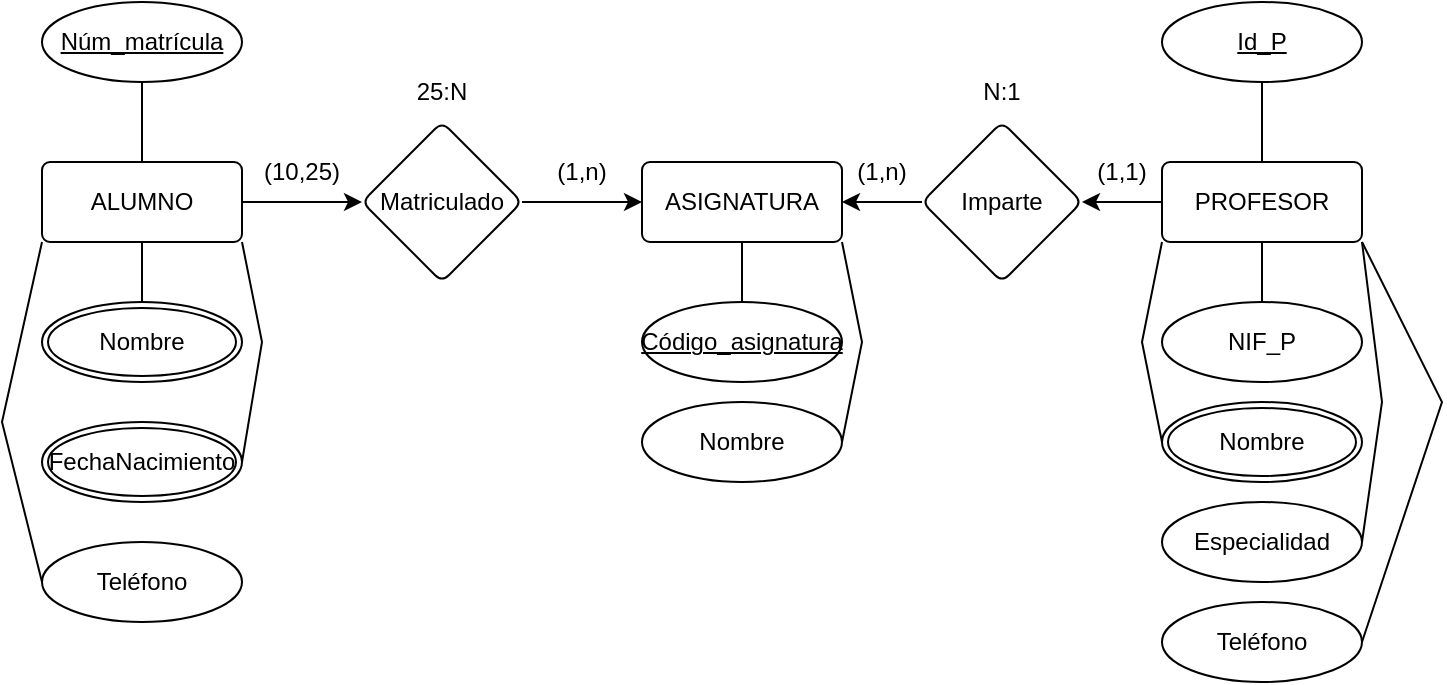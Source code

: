 <mxfile version="21.7.4" type="device">
  <diagram name="Página-1" id="hp06F0hcdOHq-Tfwax9x">
    <mxGraphModel dx="961" dy="523" grid="1" gridSize="10" guides="1" tooltips="1" connect="1" arrows="1" fold="1" page="1" pageScale="1" pageWidth="827" pageHeight="1169" background="#FFFFFF" math="0" shadow="0">
      <root>
        <mxCell id="0" />
        <mxCell id="1" parent="0" />
        <mxCell id="K7tJ-Tr-_UFdATrMyKIE-4" value="" style="edgeStyle=orthogonalEdgeStyle;rounded=0;orthogonalLoop=1;jettySize=auto;html=1;" edge="1" parent="1" source="K7tJ-Tr-_UFdATrMyKIE-5" target="K7tJ-Tr-_UFdATrMyKIE-2">
          <mxGeometry relative="1" as="geometry" />
        </mxCell>
        <mxCell id="K7tJ-Tr-_UFdATrMyKIE-1" value="ALUMNO" style="rounded=1;arcSize=10;whiteSpace=wrap;html=1;align=center;" vertex="1" parent="1">
          <mxGeometry x="50" y="270" width="100" height="40" as="geometry" />
        </mxCell>
        <mxCell id="K7tJ-Tr-_UFdATrMyKIE-2" value="ASIGNATURA" style="rounded=1;arcSize=10;whiteSpace=wrap;html=1;align=center;" vertex="1" parent="1">
          <mxGeometry x="350" y="270" width="100" height="40" as="geometry" />
        </mxCell>
        <mxCell id="K7tJ-Tr-_UFdATrMyKIE-10" value="" style="edgeStyle=orthogonalEdgeStyle;rounded=0;orthogonalLoop=1;jettySize=auto;html=1;" edge="1" parent="1" source="K7tJ-Tr-_UFdATrMyKIE-3" target="K7tJ-Tr-_UFdATrMyKIE-9">
          <mxGeometry relative="1" as="geometry" />
        </mxCell>
        <mxCell id="K7tJ-Tr-_UFdATrMyKIE-3" value="PROFESOR" style="rounded=1;arcSize=10;whiteSpace=wrap;html=1;align=center;" vertex="1" parent="1">
          <mxGeometry x="610" y="270" width="100" height="40" as="geometry" />
        </mxCell>
        <mxCell id="K7tJ-Tr-_UFdATrMyKIE-7" value="" style="edgeStyle=orthogonalEdgeStyle;rounded=0;orthogonalLoop=1;jettySize=auto;html=1;" edge="1" parent="1" source="K7tJ-Tr-_UFdATrMyKIE-1" target="K7tJ-Tr-_UFdATrMyKIE-5">
          <mxGeometry relative="1" as="geometry">
            <mxPoint x="220" y="290" as="sourcePoint" />
            <mxPoint x="364" y="290" as="targetPoint" />
          </mxGeometry>
        </mxCell>
        <mxCell id="K7tJ-Tr-_UFdATrMyKIE-5" value="Matriculado" style="rhombus;whiteSpace=wrap;html=1;rounded=1;arcSize=10;" vertex="1" parent="1">
          <mxGeometry x="210" y="250" width="80" height="80" as="geometry" />
        </mxCell>
        <mxCell id="K7tJ-Tr-_UFdATrMyKIE-11" value="" style="edgeStyle=orthogonalEdgeStyle;rounded=0;orthogonalLoop=1;jettySize=auto;html=1;" edge="1" parent="1" source="K7tJ-Tr-_UFdATrMyKIE-9" target="K7tJ-Tr-_UFdATrMyKIE-2">
          <mxGeometry relative="1" as="geometry" />
        </mxCell>
        <mxCell id="K7tJ-Tr-_UFdATrMyKIE-9" value="Imparte" style="rhombus;whiteSpace=wrap;html=1;rounded=1;arcSize=10;" vertex="1" parent="1">
          <mxGeometry x="490" y="250" width="80" height="80" as="geometry" />
        </mxCell>
        <mxCell id="K7tJ-Tr-_UFdATrMyKIE-12" value="Código_asignatura" style="ellipse;whiteSpace=wrap;html=1;align=center;fontStyle=4;" vertex="1" parent="1">
          <mxGeometry x="350" y="340" width="100" height="40" as="geometry" />
        </mxCell>
        <mxCell id="K7tJ-Tr-_UFdATrMyKIE-15" value="" style="endArrow=none;html=1;rounded=0;entryX=1;entryY=0.5;entryDx=0;entryDy=0;exitX=1;exitY=1;exitDx=0;exitDy=0;" edge="1" parent="1" source="K7tJ-Tr-_UFdATrMyKIE-2" target="K7tJ-Tr-_UFdATrMyKIE-21">
          <mxGeometry relative="1" as="geometry">
            <mxPoint x="340" y="240" as="sourcePoint" />
            <mxPoint x="500" y="240" as="targetPoint" />
            <Array as="points">
              <mxPoint x="460" y="360" />
            </Array>
          </mxGeometry>
        </mxCell>
        <mxCell id="K7tJ-Tr-_UFdATrMyKIE-16" value="" style="endArrow=none;html=1;rounded=0;entryX=0.5;entryY=0;entryDx=0;entryDy=0;exitX=0.5;exitY=1;exitDx=0;exitDy=0;" edge="1" parent="1" source="K7tJ-Tr-_UFdATrMyKIE-2" target="K7tJ-Tr-_UFdATrMyKIE-12">
          <mxGeometry relative="1" as="geometry">
            <mxPoint x="340" y="240" as="sourcePoint" />
            <mxPoint x="500" y="240" as="targetPoint" />
          </mxGeometry>
        </mxCell>
        <mxCell id="K7tJ-Tr-_UFdATrMyKIE-21" value="Nombre" style="ellipse;whiteSpace=wrap;html=1;align=center;" vertex="1" parent="1">
          <mxGeometry x="350" y="390" width="100" height="40" as="geometry" />
        </mxCell>
        <mxCell id="K7tJ-Tr-_UFdATrMyKIE-23" value="Teléfono" style="ellipse;whiteSpace=wrap;html=1;align=center;" vertex="1" parent="1">
          <mxGeometry x="50" y="460" width="100" height="40" as="geometry" />
        </mxCell>
        <mxCell id="K7tJ-Tr-_UFdATrMyKIE-25" value="Núm_matrícula" style="ellipse;whiteSpace=wrap;html=1;align=center;fontStyle=4;" vertex="1" parent="1">
          <mxGeometry x="50" y="190" width="100" height="40" as="geometry" />
        </mxCell>
        <mxCell id="K7tJ-Tr-_UFdATrMyKIE-26" value="" style="endArrow=none;html=1;rounded=0;exitX=0.5;exitY=1;exitDx=0;exitDy=0;entryX=0.5;entryY=0;entryDx=0;entryDy=0;" edge="1" parent="1" source="K7tJ-Tr-_UFdATrMyKIE-25" target="K7tJ-Tr-_UFdATrMyKIE-1">
          <mxGeometry relative="1" as="geometry">
            <mxPoint x="340" y="240" as="sourcePoint" />
            <mxPoint x="500" y="240" as="targetPoint" />
          </mxGeometry>
        </mxCell>
        <mxCell id="K7tJ-Tr-_UFdATrMyKIE-27" value="FechaNacimiento" style="ellipse;shape=doubleEllipse;margin=3;whiteSpace=wrap;html=1;align=center;" vertex="1" parent="1">
          <mxGeometry x="50" y="400" width="100" height="40" as="geometry" />
        </mxCell>
        <mxCell id="K7tJ-Tr-_UFdATrMyKIE-28" value="Nombre" style="ellipse;shape=doubleEllipse;margin=3;whiteSpace=wrap;html=1;align=center;" vertex="1" parent="1">
          <mxGeometry x="50" y="340" width="100" height="40" as="geometry" />
        </mxCell>
        <mxCell id="K7tJ-Tr-_UFdATrMyKIE-29" value="" style="endArrow=none;html=1;rounded=0;exitX=0.5;exitY=0;exitDx=0;exitDy=0;entryX=0.5;entryY=1;entryDx=0;entryDy=0;" edge="1" parent="1" source="K7tJ-Tr-_UFdATrMyKIE-28" target="K7tJ-Tr-_UFdATrMyKIE-1">
          <mxGeometry relative="1" as="geometry">
            <mxPoint x="110" y="240" as="sourcePoint" />
            <mxPoint x="110" y="280" as="targetPoint" />
          </mxGeometry>
        </mxCell>
        <mxCell id="K7tJ-Tr-_UFdATrMyKIE-30" value="" style="endArrow=none;html=1;rounded=0;exitX=1;exitY=1;exitDx=0;exitDy=0;entryX=1;entryY=0.5;entryDx=0;entryDy=0;" edge="1" parent="1" source="K7tJ-Tr-_UFdATrMyKIE-1" target="K7tJ-Tr-_UFdATrMyKIE-27">
          <mxGeometry relative="1" as="geometry">
            <mxPoint x="120" y="250" as="sourcePoint" />
            <mxPoint x="120" y="290" as="targetPoint" />
            <Array as="points">
              <mxPoint x="160" y="360" />
            </Array>
          </mxGeometry>
        </mxCell>
        <mxCell id="K7tJ-Tr-_UFdATrMyKIE-31" value="" style="endArrow=none;html=1;rounded=0;exitX=0;exitY=1;exitDx=0;exitDy=0;entryX=0;entryY=0.5;entryDx=0;entryDy=0;" edge="1" parent="1" source="K7tJ-Tr-_UFdATrMyKIE-1" target="K7tJ-Tr-_UFdATrMyKIE-23">
          <mxGeometry relative="1" as="geometry">
            <mxPoint x="130" y="260" as="sourcePoint" />
            <mxPoint x="130" y="300" as="targetPoint" />
            <Array as="points">
              <mxPoint x="30" y="400" />
            </Array>
          </mxGeometry>
        </mxCell>
        <mxCell id="K7tJ-Tr-_UFdATrMyKIE-32" value="" style="endArrow=none;html=1;rounded=0;exitX=1;exitY=0.5;exitDx=0;exitDy=0;entryX=1;entryY=1;entryDx=0;entryDy=0;" edge="1" parent="1" source="K7tJ-Tr-_UFdATrMyKIE-39" target="K7tJ-Tr-_UFdATrMyKIE-3">
          <mxGeometry relative="1" as="geometry">
            <mxPoint x="280" y="190" as="sourcePoint" />
            <mxPoint x="200" y="170" as="targetPoint" />
            <Array as="points">
              <mxPoint x="720" y="390" />
            </Array>
          </mxGeometry>
        </mxCell>
        <mxCell id="K7tJ-Tr-_UFdATrMyKIE-33" value="" style="endArrow=none;html=1;rounded=0;exitX=0;exitY=0.5;exitDx=0;exitDy=0;entryX=0;entryY=1;entryDx=0;entryDy=0;" edge="1" parent="1" source="K7tJ-Tr-_UFdATrMyKIE-38" target="K7tJ-Tr-_UFdATrMyKIE-3">
          <mxGeometry relative="1" as="geometry">
            <mxPoint x="290" y="200" as="sourcePoint" />
            <mxPoint x="210" y="180" as="targetPoint" />
            <Array as="points">
              <mxPoint x="600" y="360" />
            </Array>
          </mxGeometry>
        </mxCell>
        <mxCell id="K7tJ-Tr-_UFdATrMyKIE-34" value="" style="endArrow=none;html=1;rounded=0;exitX=0.5;exitY=0;exitDx=0;exitDy=0;entryX=0.5;entryY=1;entryDx=0;entryDy=0;" edge="1" parent="1" source="K7tJ-Tr-_UFdATrMyKIE-37" target="K7tJ-Tr-_UFdATrMyKIE-3">
          <mxGeometry relative="1" as="geometry">
            <mxPoint x="300" y="210" as="sourcePoint" />
            <mxPoint x="220" y="190" as="targetPoint" />
          </mxGeometry>
        </mxCell>
        <mxCell id="K7tJ-Tr-_UFdATrMyKIE-35" value="" style="endArrow=none;html=1;rounded=0;exitX=0.5;exitY=1;exitDx=0;exitDy=0;entryX=0.5;entryY=0;entryDx=0;entryDy=0;" edge="1" parent="1" source="K7tJ-Tr-_UFdATrMyKIE-36" target="K7tJ-Tr-_UFdATrMyKIE-3">
          <mxGeometry relative="1" as="geometry">
            <mxPoint x="310" y="220" as="sourcePoint" />
            <mxPoint x="230" y="200" as="targetPoint" />
          </mxGeometry>
        </mxCell>
        <mxCell id="K7tJ-Tr-_UFdATrMyKIE-36" value="Id_P" style="ellipse;whiteSpace=wrap;html=1;align=center;fontStyle=4;" vertex="1" parent="1">
          <mxGeometry x="610" y="190" width="100" height="40" as="geometry" />
        </mxCell>
        <mxCell id="K7tJ-Tr-_UFdATrMyKIE-37" value="NIF_P" style="ellipse;whiteSpace=wrap;html=1;align=center;" vertex="1" parent="1">
          <mxGeometry x="610" y="340" width="100" height="40" as="geometry" />
        </mxCell>
        <mxCell id="K7tJ-Tr-_UFdATrMyKIE-38" value="Nombre" style="ellipse;shape=doubleEllipse;margin=3;whiteSpace=wrap;html=1;align=center;" vertex="1" parent="1">
          <mxGeometry x="610" y="390" width="100" height="40" as="geometry" />
        </mxCell>
        <mxCell id="K7tJ-Tr-_UFdATrMyKIE-39" value="Especialidad" style="ellipse;whiteSpace=wrap;html=1;align=center;" vertex="1" parent="1">
          <mxGeometry x="610" y="440" width="100" height="40" as="geometry" />
        </mxCell>
        <mxCell id="K7tJ-Tr-_UFdATrMyKIE-40" value="Teléfono" style="ellipse;whiteSpace=wrap;html=1;align=center;" vertex="1" parent="1">
          <mxGeometry x="610" y="490" width="100" height="40" as="geometry" />
        </mxCell>
        <mxCell id="K7tJ-Tr-_UFdATrMyKIE-41" value="" style="endArrow=none;html=1;rounded=0;entryX=1;entryY=0.5;entryDx=0;entryDy=0;" edge="1" parent="1" target="K7tJ-Tr-_UFdATrMyKIE-40">
          <mxGeometry relative="1" as="geometry">
            <mxPoint x="710" y="310" as="sourcePoint" />
            <mxPoint x="670" y="280" as="targetPoint" />
            <Array as="points">
              <mxPoint x="750" y="390" />
            </Array>
          </mxGeometry>
        </mxCell>
        <mxCell id="K7tJ-Tr-_UFdATrMyKIE-42" value="(1,n)" style="text;html=1;strokeColor=none;fillColor=none;align=center;verticalAlign=middle;whiteSpace=wrap;rounded=0;" vertex="1" parent="1">
          <mxGeometry x="290" y="260" width="60" height="30" as="geometry" />
        </mxCell>
        <mxCell id="K7tJ-Tr-_UFdATrMyKIE-43" value="(10,25)" style="text;html=1;strokeColor=none;fillColor=none;align=center;verticalAlign=middle;whiteSpace=wrap;rounded=0;" vertex="1" parent="1">
          <mxGeometry x="150" y="260" width="60" height="30" as="geometry" />
        </mxCell>
        <mxCell id="K7tJ-Tr-_UFdATrMyKIE-44" value="(1,n)" style="text;html=1;strokeColor=none;fillColor=none;align=center;verticalAlign=middle;whiteSpace=wrap;rounded=0;" vertex="1" parent="1">
          <mxGeometry x="440" y="260" width="60" height="30" as="geometry" />
        </mxCell>
        <mxCell id="K7tJ-Tr-_UFdATrMyKIE-45" value="(1,1)" style="text;html=1;strokeColor=none;fillColor=none;align=center;verticalAlign=middle;whiteSpace=wrap;rounded=0;" vertex="1" parent="1">
          <mxGeometry x="560" y="260" width="60" height="30" as="geometry" />
        </mxCell>
        <mxCell id="K7tJ-Tr-_UFdATrMyKIE-46" value="25:N" style="text;html=1;strokeColor=none;fillColor=none;align=center;verticalAlign=middle;whiteSpace=wrap;rounded=0;" vertex="1" parent="1">
          <mxGeometry x="220" y="220" width="60" height="30" as="geometry" />
        </mxCell>
        <mxCell id="K7tJ-Tr-_UFdATrMyKIE-47" value="N:1" style="text;html=1;strokeColor=none;fillColor=none;align=center;verticalAlign=middle;whiteSpace=wrap;rounded=0;" vertex="1" parent="1">
          <mxGeometry x="500" y="220" width="60" height="30" as="geometry" />
        </mxCell>
      </root>
    </mxGraphModel>
  </diagram>
</mxfile>
